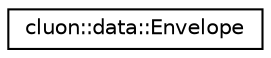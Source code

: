 digraph "Graphical Class Hierarchy"
{
 // LATEX_PDF_SIZE
  edge [fontname="Helvetica",fontsize="10",labelfontname="Helvetica",labelfontsize="10"];
  node [fontname="Helvetica",fontsize="10",shape=record];
  rankdir="LR";
  Node0 [label="cluon::data::Envelope",height=0.2,width=0.4,color="black", fillcolor="white", style="filled",URL="$classcluon_1_1data_1_1Envelope.html",tooltip=" "];
}
